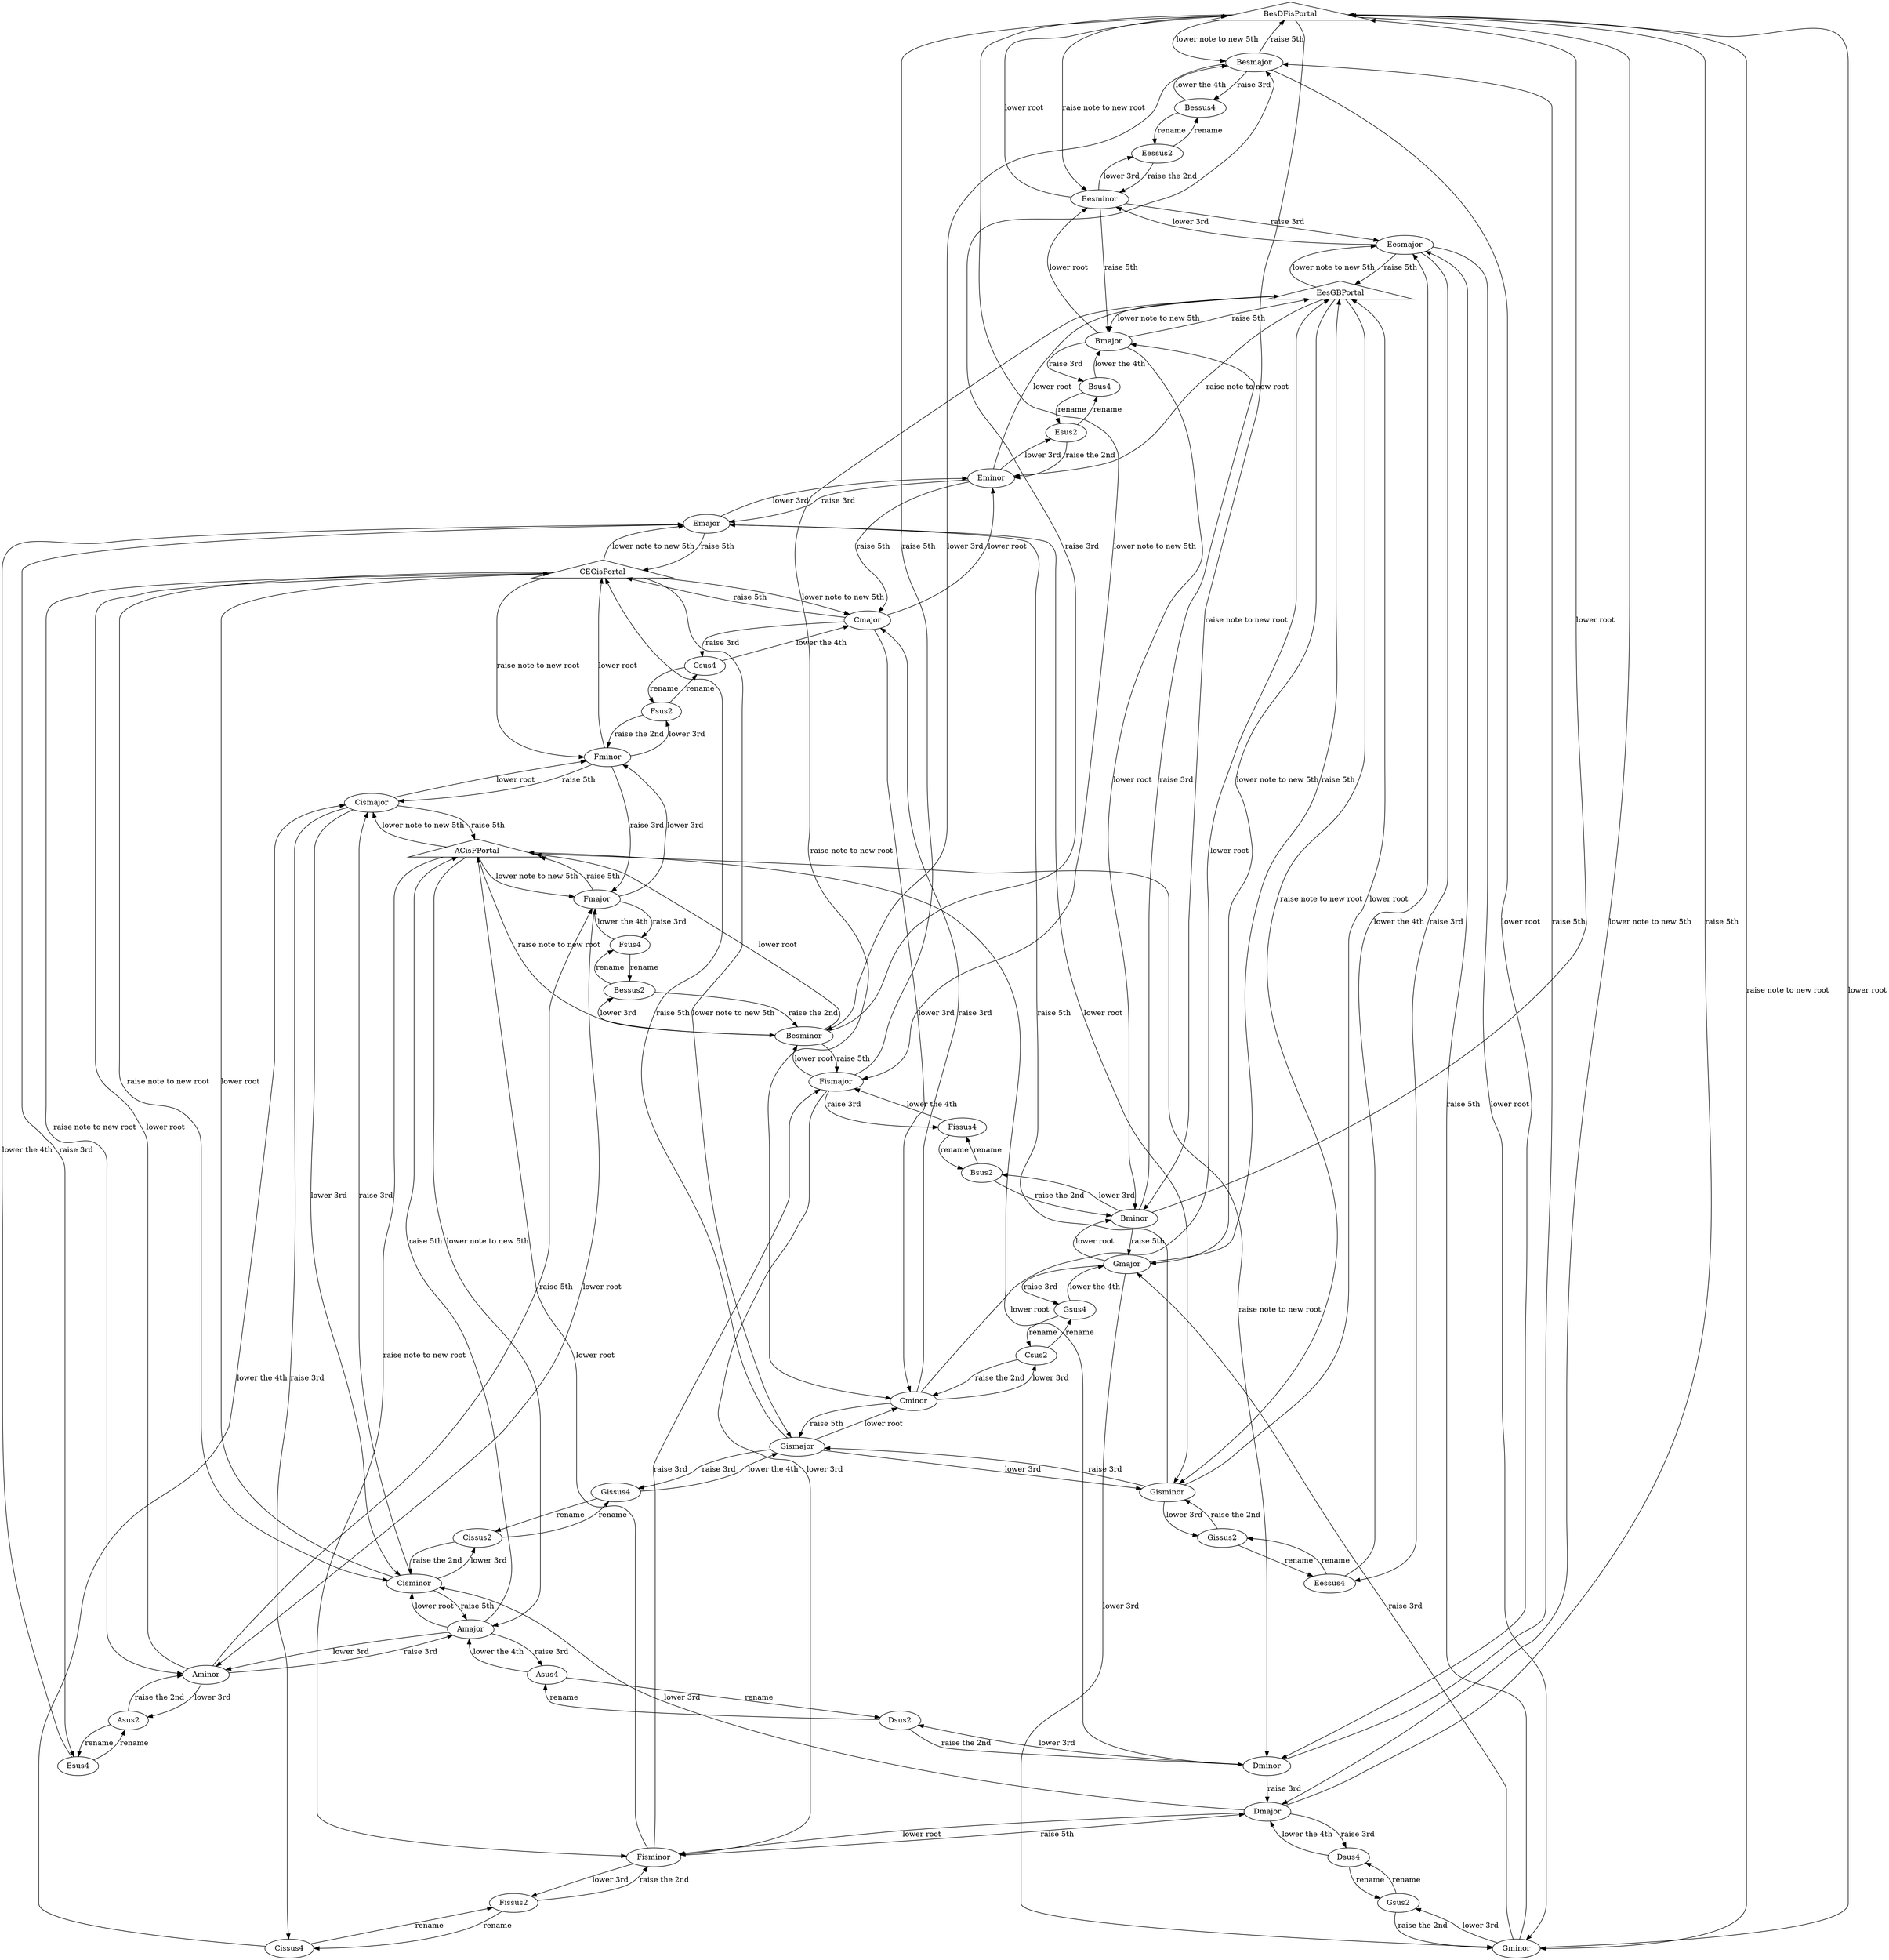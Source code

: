 digraph G {
   BesDFisPortal [shape=triangle]
   CEGisPortal [shape=triangle]
   EesGBPortal [shape=triangle]
   ACisFPortal [shape=triangle]

// -- portals
   CEGisPortal -> Cmajor [label="lower note to new 5th"]
   CEGisPortal -> Aminor [label="raise note to new root"]
   CEGisPortal -> Fminor [label="raise note to new root"]
   CEGisPortal -> Cisminor [label="raise note to new root"]
   CEGisPortal -> Gismajor [label="lower note to new 5th"]
   CEGisPortal -> Emajor [label="lower note to new 5th"]

   ACisFPortal -> Fmajor [label="lower note to new 5th"]
   ACisFPortal -> Amajor [label="lower note to new 5th"]
   ACisFPortal -> Cismajor [label="lower note to new 5th"]
   ACisFPortal -> Fisminor [label="raise note to new root"]
   ACisFPortal -> Besminor [label="raise note to new root"]
   ACisFPortal -> Dminor [label="raise note to new root"]

   BesDFisPortal -> Besmajor [label="lower note to new 5th"]
   BesDFisPortal -> Dmajor [label="lower note to new 5th"]
   BesDFisPortal -> Fismajor [label="lower note to new 5th"]
   BesDFisPortal -> Bminor [label="raise note to new root"]
   BesDFisPortal -> Eesminor [label="raise note to new root"]
   BesDFisPortal -> Gminor [label="raise note to new root"]

   EesGBPortal -> Bmajor [label="lower note to new 5th"]
   EesGBPortal -> Eesmajor [label="lower note to new 5th"]
   EesGBPortal -> Gmajor [label="lower note to new 5th"]
   EesGBPortal -> Cminor [label="raise note to new root"]
   EesGBPortal -> Eminor [label="raise note to new root"]
   EesGBPortal -> Gisminor [label="raise note to new root"]

// --- major
   Cmajor -> CEGisPortal [label="raise 5th"]
   Cmajor -> Cminor [label="lower 3rd"]
   Cmajor -> Csus4 [label="raise 3rd"]
   Cmajor -> Eminor [label="lower root"]

   Cismajor -> ACisFPortal [label="raise 5th"]
   Cismajor -> Cisminor [label="lower 3rd"]
   Cismajor -> Cissus4 [label="raise 3rd"]
   Cismajor -> Fminor [label="lower root"]

   Dmajor -> BesDFisPortal [label="raise 5th"]
   Dmajor -> Cisminor [label="lower 3rd"]
   Dmajor -> Dsus4 [label="raise 3rd"]
   Dmajor -> Fisminor [label="lower root"]

   Eesmajor -> EesGBPortal [label="raise 5th"]
   Eesmajor -> Eesminor [label="lower 3rd"]
   Eesmajor -> Eessus4 [label="raise 3rd"]
   Eesmajor -> Gminor [label="lower root"]

   Emajor -> CEGisPortal [label="raise 5th"]
   Emajor -> Eminor [label="lower 3rd"]
   Emajor -> Esus4 [label="raise 3rd"]
   Emajor -> Gisminor [label="lower root"]

   Fmajor -> ACisFPortal [label="raise 5th"]
   Fmajor -> Fminor [label="lower 3rd"]
   Fmajor -> Fsus4 [label="raise 3rd"]
   Fmajor -> Aminor [label="lower root"]

   Fismajor -> BesDFisPortal [label="raise 5th"]
   Fismajor -> Fisminor [label="lower 3rd"]
   Fismajor -> Fissus4 [label="raise 3rd"]
   Fismajor -> Besminor [label="lower root"]

   Gmajor -> EesGBPortal [label="raise 5th"]
   Gmajor -> Gminor [label="lower 3rd"]
   Gmajor -> Gsus4 [label="raise 3rd"]
   Gmajor -> Bminor [label="lower root"]

   Gismajor -> CEGisPortal [label="raise 5th"]
   Gismajor -> Gisminor [label="lower 3rd"]
   Gismajor -> Gissus4 [label="raise 3rd"]
   Gismajor -> Cminor [label="lower root"]

   Amajor -> ACisFPortal [label="raise 5th"]
   Amajor -> Aminor [label="lower 3rd"]
   Amajor -> Asus4 [label="raise 3rd"]
   Amajor -> Cisminor [label="lower root"]

   Besmajor -> BesDFisPortal [label="raise 5th"]
   Besmajor -> Besminor [label="lower 3rd"]
   Besmajor -> Bessus4 [label="raise 3rd"]
   Besmajor -> Dminor [label="lower root"]

   Bmajor -> EesGBPortal [label="raise 5th"]
   Bmajor -> Bminor [label="lower root"]
   Bmajor -> Bsus4 [label="raise 3rd"]
   Bmajor -> Eesminor [label="lower root"]

   // minor
   Cminor -> EesGBPortal [label="lower root"]
   Cminor -> Cmajor [label="raise 3rd"]
   Cminor -> Csus2 [label="lower 3rd"]
   Cminor -> Gismajor [label="raise 5th"]

   Cisminor -> CEGisPortal [label="lower root"]
   Cisminor -> Cismajor [label="raise 3rd"]
   Cisminor -> Cissus2 [label="lower 3rd"]
   Cisminor -> Amajor [label="raise 5th"]

   Dminor -> ACisFPortal [label="lower root"]
   Dminor -> Dmajor [label="raise 3rd"]
   Dminor -> Dsus2 [label="lower 3rd"]
   Dminor -> Besmajor [label="raise 5th"]

   Eesminor -> BesDFisPortal [label="lower root"]
   Eesminor -> Eesmajor [label="raise 3rd"]
   Eesminor -> Eessus2 [label="lower 3rd"]
   Eesminor -> Bmajor [label="raise 5th"]

   Eminor -> EesGBPortal [label="lower root"]
   Eminor -> Emajor [label="raise 3rd"]
   Eminor -> Esus2 [label="lower 3rd"]
   Eminor -> Cmajor [label="raise 5th"]

   Fminor -> CEGisPortal [label="lower root"]
   Fminor -> Fmajor [label="raise 3rd"]
   Fminor -> Fsus2 [label="lower 3rd"]
   Fminor -> Cismajor [label="raise 5th"]

   Fisminor -> ACisFPortal [label="lower root"]
   Fisminor -> Fismajor [label="raise 3rd"]
   Fisminor -> Fissus2 [label="lower 3rd"]
   Fisminor -> Dmajor [label="raise 5th"]

   Gminor -> BesDFisPortal [label="lower root"]
   Gminor -> Gmajor [label="raise 3rd"]
   Gminor -> Gsus2 [label="lower 3rd"]
   Gminor -> Eesmajor [label="raise 5th"]

   Gisminor -> EesGBPortal [label="lower root"]
   Gisminor -> Gismajor [label="raise 3rd"]
   Gisminor -> Gissus2 [label="lower 3rd"]
   Gisminor -> Emajor [label="raise 5th"]

   Aminor -> CEGisPortal [label="lower root"]
   Aminor -> Amajor [label="raise 3rd"]
   Aminor -> Asus2 [label="lower 3rd"]
   Aminor -> Fmajor [label="raise 5th"]

   Besminor -> ACisFPortal [label="lower root"]
   Besminor -> Besmajor [label="raise 3rd"]
   Besminor -> Bessus2 [label="lower 3rd"]
   Besminor -> Fismajor [label="raise 5th"]

   Bminor -> BesDFisPortal [label="lower root"]
   Bminor -> Bmajor [label="raise 3rd"]
   Bminor -> Bsus2 [label="lower 3rd"]
   Bminor -> Gmajor [label="raise 5th"]

   // sus2
   Csus2 -> Gsus4 [label="rename"]
   Csus2 -> Cminor [label="raise the 2nd"]
   Cissus2 -> Gissus4 [label="rename"]
   Cissus2 -> Cisminor [label="raise the 2nd"]
   Dsus2 -> Asus4 [label="rename"]
   Dsus2 -> Dminor [label="raise the 2nd"]
   Eessus2 -> Bessus4 [label="rename"]
   Eessus2 -> Eesminor [label="raise the 2nd"]
   Esus2 -> Bsus4 [label="rename"]
   Esus2 -> Eminor [label="raise the 2nd"]
   Fsus2 -> Csus4 [label="rename"]
   Fsus2 -> Fminor [label="raise the 2nd"]
   Fissus2 -> Cissus4 [label="rename"]
   Fissus2 -> Fisminor [label="raise the 2nd"]
   Gsus2 -> Dsus4 [label="rename"]
   Gsus2 -> Gminor [label="raise the 2nd"]
   Gissus2 -> Eessus4 [label="rename"]
   Gissus2 -> Gisminor [label="raise the 2nd"]
   Asus2 -> Esus4 [label="rename"]
   Asus2 -> Aminor [label="raise the 2nd"]
   Bessus2 -> Fsus4 [label="rename"]
   Bessus2 -> Besminor [label="raise the 2nd"]
   Bsus2 -> Fissus4 [label="rename"]
   Bsus2 -> Bminor [label="raise the 2nd"]

   // sus4
   Gsus4 -> Csus2 [label="rename"]
   Gsus4 -> Gmajor [label="lower the 4th"]
   Gissus4 -> Cissus2 [label="rename"]
   Gissus4 -> Gismajor [label="lower the 4th"]
   Asus4 -> Dsus2 [label="rename"]
   Asus4 -> Amajor [label="lower the 4th"]
   Bessus4 -> Eessus2 [label="rename"]
   Bessus4 -> Besmajor [label="lower the 4th"]
   Bsus4 -> Esus2 [label="rename"]
   Bsus4 -> Bmajor [label="lower the 4th"]
   Csus4 -> Fsus2 [label="rename"]
   Csus4 -> Cmajor [label="lower the 4th"]
   Cissus4 -> Fissus2 [label="rename"]
   Cissus4 -> Cismajor [label="lower the 4th"]
   Dsus4 -> Gsus2 [label="rename"]
   Dsus4 -> Dmajor [label="lower the 4th"]
   Eessus4 -> Gissus2 [label="rename"]
   Eessus4 -> Eesmajor [label="lower the 4th"]
   Esus4 -> Asus2 [label="rename"]
   Esus4 -> Emajor [label="lower the 4th"]
   Fsus4 -> Bessus2 [label="rename"]
   Fsus4 -> Fmajor [label="lower the 4th"]
   Fissus4 -> Bsus2 [label="rename"]
   Fissus4 -> Fismajor [label="lower the 4th"]
}

